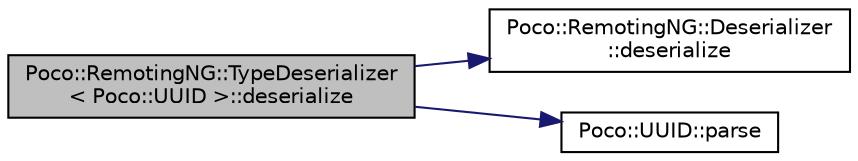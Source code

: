 digraph "Poco::RemotingNG::TypeDeserializer&lt; Poco::UUID &gt;::deserialize"
{
 // LATEX_PDF_SIZE
  edge [fontname="Helvetica",fontsize="10",labelfontname="Helvetica",labelfontsize="10"];
  node [fontname="Helvetica",fontsize="10",shape=record];
  rankdir="LR";
  Node1 [label="Poco::RemotingNG::TypeDeserializer\l\< Poco::UUID \>::deserialize",height=0.2,width=0.4,color="black", fillcolor="grey75", style="filled", fontcolor="black",tooltip=" "];
  Node1 -> Node2 [color="midnightblue",fontsize="10",style="solid"];
  Node2 [label="Poco::RemotingNG::Deserializer\l::deserialize",height=0.2,width=0.4,color="black", fillcolor="white", style="filled",URL="$classPoco_1_1RemotingNG_1_1Deserializer.html#aefcff95c9b5ab543cae7f61f856ba5f8",tooltip=" "];
  Node1 -> Node3 [color="midnightblue",fontsize="10",style="solid"];
  Node3 [label="Poco::UUID::parse",height=0.2,width=0.4,color="black", fillcolor="white", style="filled",URL="$classPoco_1_1UUID.html#a4aea2d5255fa8bd5068841b0c8ca73de",tooltip="Swaps the UUID with another one."];
}
